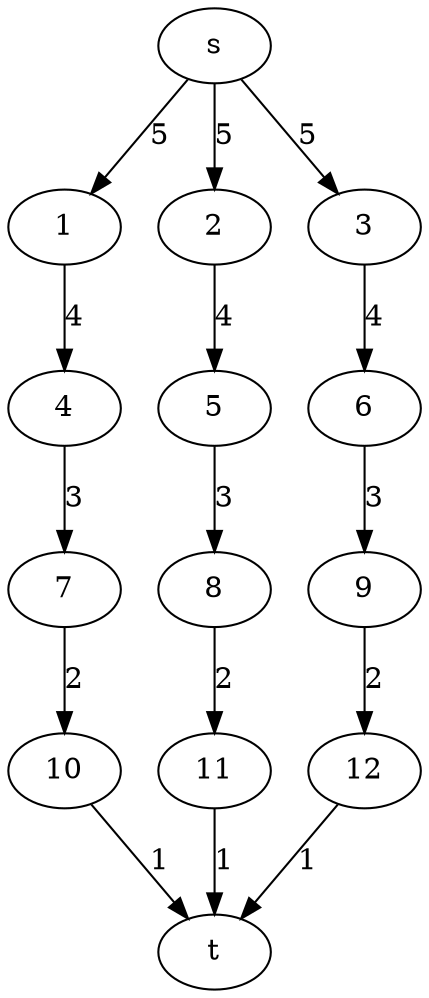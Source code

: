 digraph G {
    s -> 1 [label="5"];    
    s -> 2 [label="5"];
    s -> 3 [label="5"];
    1 -> 4 [label="4"];
    2 -> 5 [label="4"];
    3 -> 6 [label="4"];
    4 -> 7 [label="3"];
    5 -> 8 [label="3"];
    6 -> 9 [label="3"];
    7 -> 10 [label="2"];
    8 -> 11 [label="2"];
    9 -> 12 [label="2"];
    10 -> t [label="1"];
    11 -> t [label="1"];
    12 -> t [label="1"];    
}